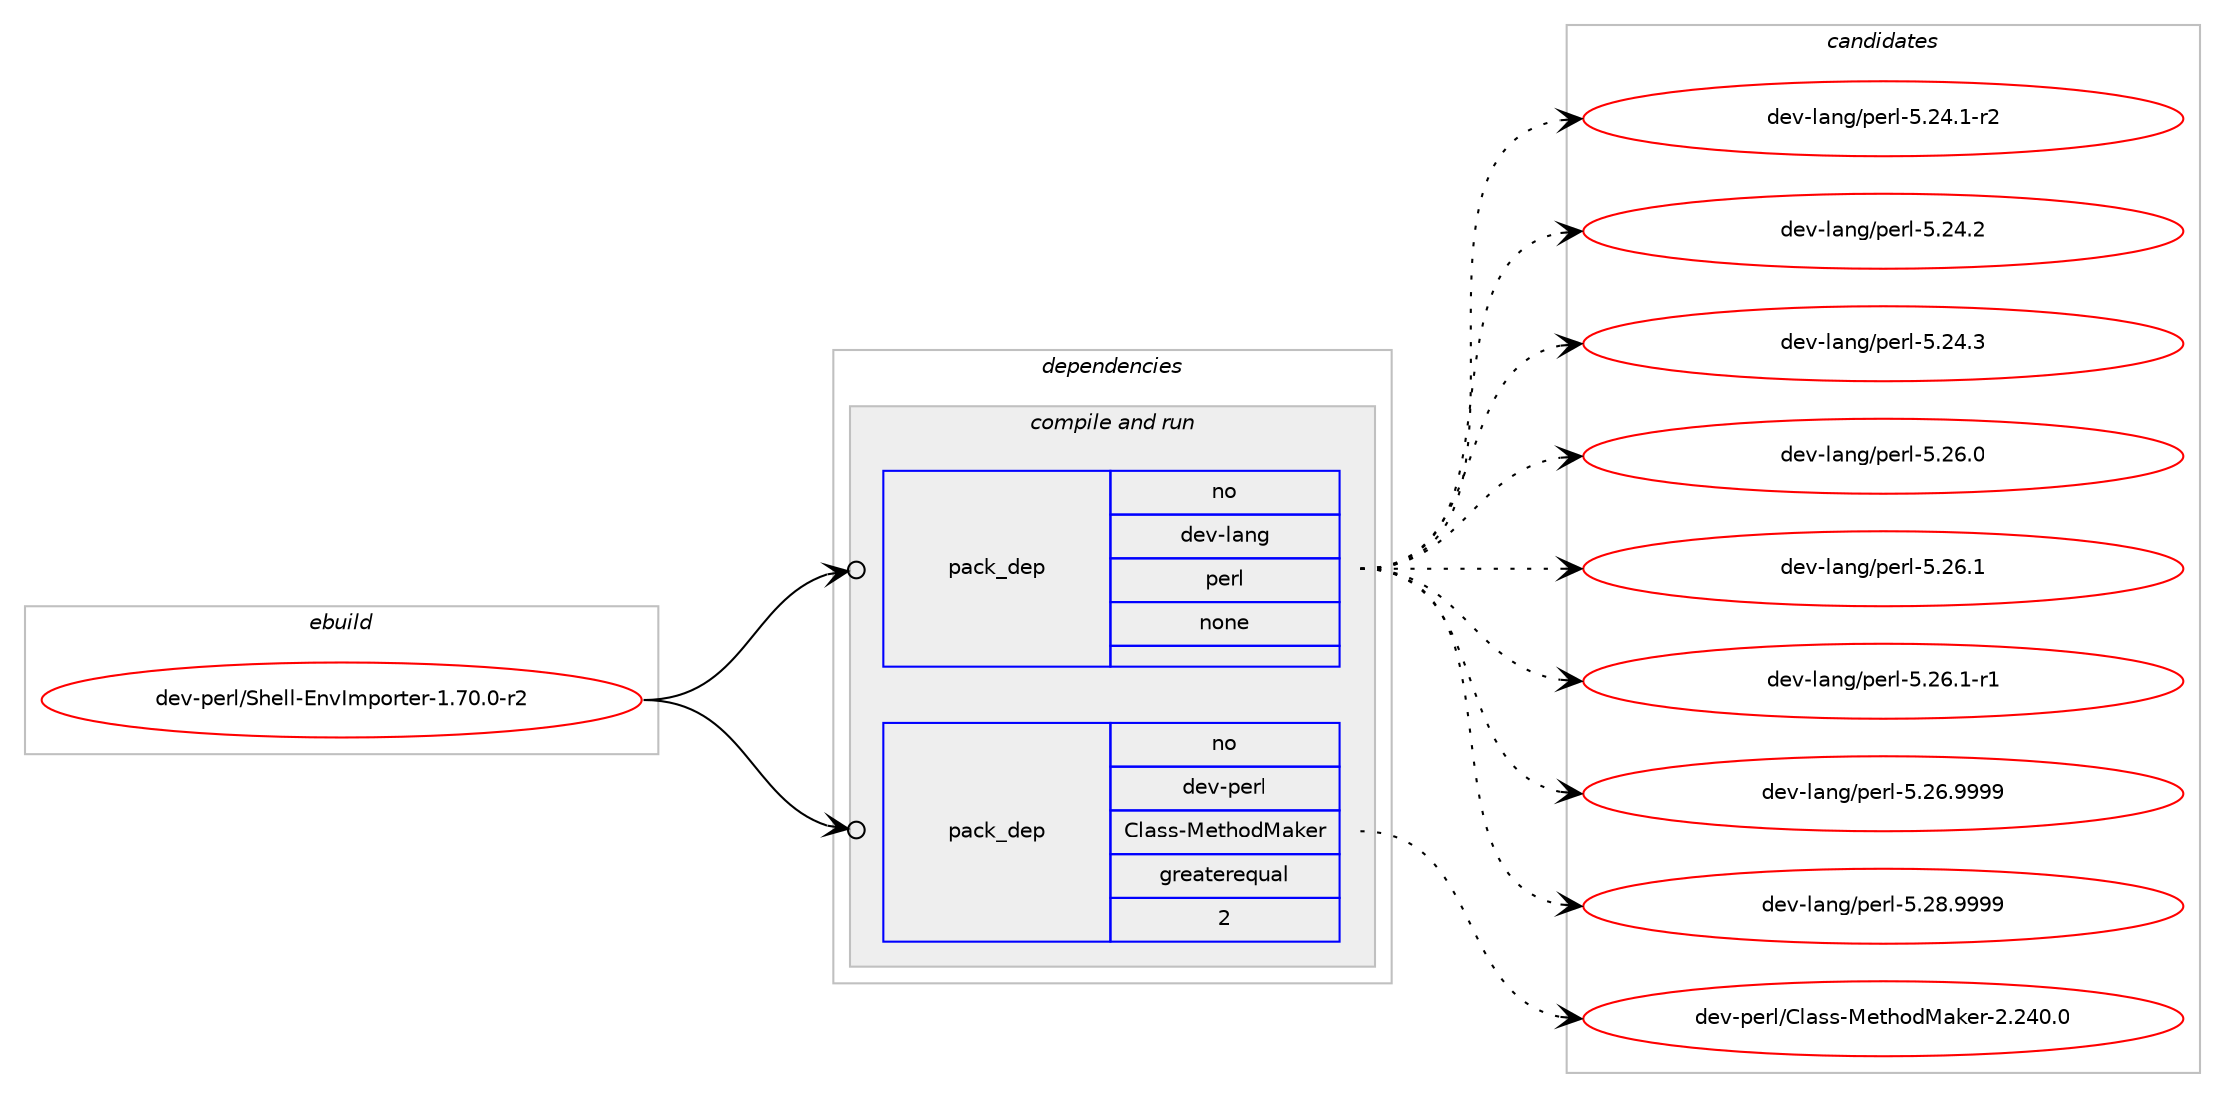digraph prolog {

# *************
# Graph options
# *************

newrank=true;
concentrate=true;
compound=true;
graph [rankdir=LR,fontname=Helvetica,fontsize=10,ranksep=1.5];#, ranksep=2.5, nodesep=0.2];
edge  [arrowhead=vee];
node  [fontname=Helvetica,fontsize=10];

# **********
# The ebuild
# **********

subgraph cluster_leftcol {
color=gray;
rank=same;
label=<<i>ebuild</i>>;
id [label="dev-perl/Shell-EnvImporter-1.70.0-r2", color=red, width=4, href="../dev-perl/Shell-EnvImporter-1.70.0-r2.svg"];
}

# ****************
# The dependencies
# ****************

subgraph cluster_midcol {
color=gray;
label=<<i>dependencies</i>>;
subgraph cluster_compile {
fillcolor="#eeeeee";
style=filled;
label=<<i>compile</i>>;
}
subgraph cluster_compileandrun {
fillcolor="#eeeeee";
style=filled;
label=<<i>compile and run</i>>;
subgraph pack106792 {
dependency138471 [label=<<TABLE BORDER="0" CELLBORDER="1" CELLSPACING="0" CELLPADDING="4" WIDTH="220"><TR><TD ROWSPAN="6" CELLPADDING="30">pack_dep</TD></TR><TR><TD WIDTH="110">no</TD></TR><TR><TD>dev-lang</TD></TR><TR><TD>perl</TD></TR><TR><TD>none</TD></TR><TR><TD></TD></TR></TABLE>>, shape=none, color=blue];
}
id:e -> dependency138471:w [weight=20,style="solid",arrowhead="odotvee"];
subgraph pack106793 {
dependency138472 [label=<<TABLE BORDER="0" CELLBORDER="1" CELLSPACING="0" CELLPADDING="4" WIDTH="220"><TR><TD ROWSPAN="6" CELLPADDING="30">pack_dep</TD></TR><TR><TD WIDTH="110">no</TD></TR><TR><TD>dev-perl</TD></TR><TR><TD>Class-MethodMaker</TD></TR><TR><TD>greaterequal</TD></TR><TR><TD>2</TD></TR></TABLE>>, shape=none, color=blue];
}
id:e -> dependency138472:w [weight=20,style="solid",arrowhead="odotvee"];
}
subgraph cluster_run {
fillcolor="#eeeeee";
style=filled;
label=<<i>run</i>>;
}
}

# **************
# The candidates
# **************

subgraph cluster_choices {
rank=same;
color=gray;
label=<<i>candidates</i>>;

subgraph choice106792 {
color=black;
nodesep=1;
choice100101118451089711010347112101114108455346505246494511450 [label="dev-lang/perl-5.24.1-r2", color=red, width=4,href="../dev-lang/perl-5.24.1-r2.svg"];
choice10010111845108971101034711210111410845534650524650 [label="dev-lang/perl-5.24.2", color=red, width=4,href="../dev-lang/perl-5.24.2.svg"];
choice10010111845108971101034711210111410845534650524651 [label="dev-lang/perl-5.24.3", color=red, width=4,href="../dev-lang/perl-5.24.3.svg"];
choice10010111845108971101034711210111410845534650544648 [label="dev-lang/perl-5.26.0", color=red, width=4,href="../dev-lang/perl-5.26.0.svg"];
choice10010111845108971101034711210111410845534650544649 [label="dev-lang/perl-5.26.1", color=red, width=4,href="../dev-lang/perl-5.26.1.svg"];
choice100101118451089711010347112101114108455346505446494511449 [label="dev-lang/perl-5.26.1-r1", color=red, width=4,href="../dev-lang/perl-5.26.1-r1.svg"];
choice10010111845108971101034711210111410845534650544657575757 [label="dev-lang/perl-5.26.9999", color=red, width=4,href="../dev-lang/perl-5.26.9999.svg"];
choice10010111845108971101034711210111410845534650564657575757 [label="dev-lang/perl-5.28.9999", color=red, width=4,href="../dev-lang/perl-5.28.9999.svg"];
dependency138471:e -> choice100101118451089711010347112101114108455346505246494511450:w [style=dotted,weight="100"];
dependency138471:e -> choice10010111845108971101034711210111410845534650524650:w [style=dotted,weight="100"];
dependency138471:e -> choice10010111845108971101034711210111410845534650524651:w [style=dotted,weight="100"];
dependency138471:e -> choice10010111845108971101034711210111410845534650544648:w [style=dotted,weight="100"];
dependency138471:e -> choice10010111845108971101034711210111410845534650544649:w [style=dotted,weight="100"];
dependency138471:e -> choice100101118451089711010347112101114108455346505446494511449:w [style=dotted,weight="100"];
dependency138471:e -> choice10010111845108971101034711210111410845534650544657575757:w [style=dotted,weight="100"];
dependency138471:e -> choice10010111845108971101034711210111410845534650564657575757:w [style=dotted,weight="100"];
}
subgraph choice106793 {
color=black;
nodesep=1;
choice10010111845112101114108476710897115115457710111610411110077971071011144550465052484648 [label="dev-perl/Class-MethodMaker-2.240.0", color=red, width=4,href="../dev-perl/Class-MethodMaker-2.240.0.svg"];
dependency138472:e -> choice10010111845112101114108476710897115115457710111610411110077971071011144550465052484648:w [style=dotted,weight="100"];
}
}

}
